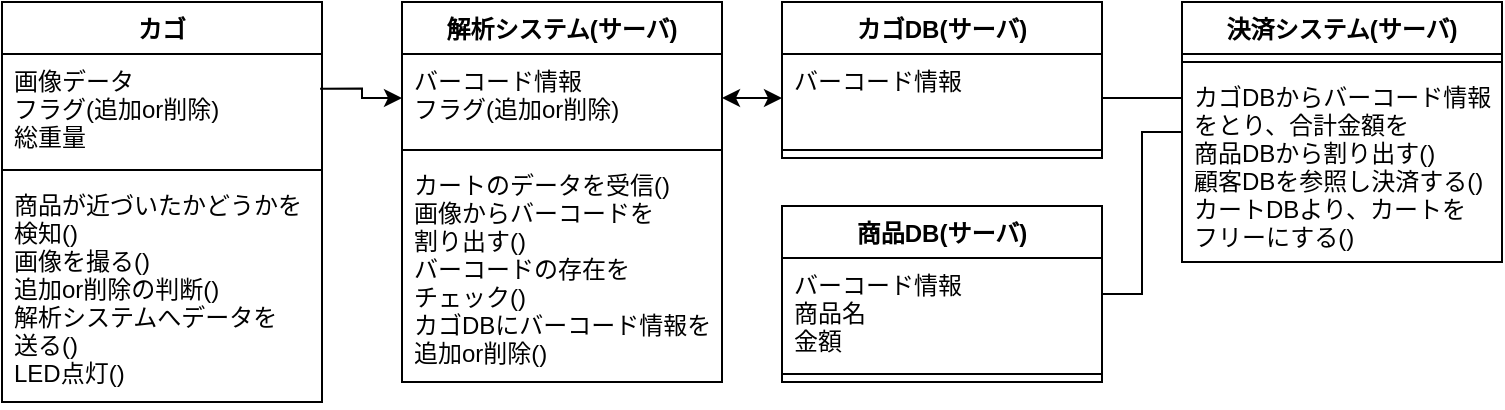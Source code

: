 <mxfile type="device" version="12.5.5"><diagram id="njlq3Z2JnN10kW3G0Xcr" name="ページ1"><mxGraphModel grid="1" dx="2249" dy="2121" gridSize="10" guides="1" tooltips="1" connect="1" arrows="1" fold="1" page="1" pageScale="1" pageWidth="827" pageHeight="1169" math="0" shadow="0"><root><mxCell id="0"/><mxCell id="1" parent="0"/><mxCell id="XS1uHFeEIhfnZQqHb-zm-21" value="カゴ" parent="1" style="swimlane;fontStyle=1;align=center;verticalAlign=top;childLayout=stackLayout;horizontal=1;startSize=26;horizontalStack=0;resizeParent=1;resizeParentMax=0;resizeLast=0;collapsible=1;marginBottom=0;" vertex="1"><mxGeometry as="geometry" x="-660" y="-660" width="160" height="200"/></mxCell><mxCell id="XS1uHFeEIhfnZQqHb-zm-22" value="画像データ&#10;フラグ(追加or削除)&#10;総重量" parent="XS1uHFeEIhfnZQqHb-zm-21" style="text;strokeColor=none;fillColor=none;align=left;verticalAlign=top;spacingLeft=4;spacingRight=4;overflow=hidden;rotatable=0;points=[[0,0.5],[1,0.5]];portConstraint=eastwest;" vertex="1"><mxGeometry as="geometry" y="26" width="160" height="54"/></mxCell><mxCell id="XS1uHFeEIhfnZQqHb-zm-23" value="" parent="XS1uHFeEIhfnZQqHb-zm-21" style="line;strokeWidth=1;fillColor=none;align=left;verticalAlign=middle;spacingTop=-1;spacingLeft=3;spacingRight=3;rotatable=0;labelPosition=right;points=[];portConstraint=eastwest;" vertex="1"><mxGeometry as="geometry" y="80" width="160" height="8"/></mxCell><mxCell id="XS1uHFeEIhfnZQqHb-zm-24" value="商品が近づいたかどうかを&#10;検知()&#10;画像を撮る()&#10;追加or削除の判断()&#10;解析システムへデータを&#10;送る()&#10;LED点灯()" parent="XS1uHFeEIhfnZQqHb-zm-21" style="text;strokeColor=none;fillColor=none;align=left;verticalAlign=top;spacingLeft=4;spacingRight=4;overflow=hidden;rotatable=0;points=[[0,0.5],[1,0.5]];portConstraint=eastwest;" vertex="1"><mxGeometry as="geometry" y="88" width="160" height="112"/></mxCell><mxCell id="XS1uHFeEIhfnZQqHb-zm-25" value="解析システム(サーバ)" parent="1" style="swimlane;fontStyle=1;align=center;verticalAlign=top;childLayout=stackLayout;horizontal=1;startSize=26;horizontalStack=0;resizeParent=1;resizeParentMax=0;resizeLast=0;collapsible=1;marginBottom=0;" vertex="1"><mxGeometry as="geometry" x="-460" y="-660" width="160" height="190"><mxRectangle as="alternateBounds" x="240" y="265" width="100" height="26"/></mxGeometry></mxCell><mxCell id="XS1uHFeEIhfnZQqHb-zm-26" value="バーコード情報&#10;フラグ(追加or削除)" parent="XS1uHFeEIhfnZQqHb-zm-25" style="text;strokeColor=none;fillColor=none;align=left;verticalAlign=top;spacingLeft=4;spacingRight=4;overflow=hidden;rotatable=0;points=[[0,0.5],[1,0.5]];portConstraint=eastwest;" vertex="1"><mxGeometry as="geometry" y="26" width="160" height="44"/></mxCell><mxCell id="XS1uHFeEIhfnZQqHb-zm-27" value="" parent="XS1uHFeEIhfnZQqHb-zm-25" style="line;strokeWidth=1;fillColor=none;align=left;verticalAlign=middle;spacingTop=-1;spacingLeft=3;spacingRight=3;rotatable=0;labelPosition=right;points=[];portConstraint=eastwest;" vertex="1"><mxGeometry as="geometry" y="70" width="160" height="8"/></mxCell><mxCell id="XS1uHFeEIhfnZQqHb-zm-28" value="カートのデータを受信()&#10;画像からバーコードを&#10;割り出す()&#10;バーコードの存在を&#10;チェック()&#10;カゴDBにバーコード情報を&#10;追加or削除()" parent="XS1uHFeEIhfnZQqHb-zm-25" style="text;strokeColor=none;fillColor=none;align=left;verticalAlign=top;spacingLeft=4;spacingRight=4;overflow=hidden;rotatable=0;points=[[0,0.5],[1,0.5]];portConstraint=eastwest;" vertex="1"><mxGeometry as="geometry" y="78" width="160" height="112"/></mxCell><mxCell id="XS1uHFeEIhfnZQqHb-zm-29" value="カゴDB(サーバ)" parent="1" style="swimlane;fontStyle=1;align=center;verticalAlign=top;childLayout=stackLayout;horizontal=1;startSize=26;horizontalStack=0;resizeParent=1;resizeParentMax=0;resizeLast=0;collapsible=1;marginBottom=0;" vertex="1"><mxGeometry as="geometry" x="-270" y="-660" width="160" height="78"/></mxCell><mxCell id="XS1uHFeEIhfnZQqHb-zm-30" value="バーコード情報" parent="XS1uHFeEIhfnZQqHb-zm-29" style="text;strokeColor=none;fillColor=none;align=left;verticalAlign=top;spacingLeft=4;spacingRight=4;overflow=hidden;rotatable=0;points=[[0,0.5],[1,0.5]];portConstraint=eastwest;" vertex="1"><mxGeometry as="geometry" y="26" width="160" height="44"/></mxCell><mxCell id="XS1uHFeEIhfnZQqHb-zm-31" value="" parent="XS1uHFeEIhfnZQqHb-zm-29" style="line;strokeWidth=1;fillColor=none;align=left;verticalAlign=middle;spacingTop=-1;spacingLeft=3;spacingRight=3;rotatable=0;labelPosition=right;points=[];portConstraint=eastwest;" vertex="1"><mxGeometry as="geometry" y="70" width="160" height="8"/></mxCell><mxCell id="XS1uHFeEIhfnZQqHb-zm-32" value="" parent="1" style="edgeStyle=orthogonalEdgeStyle;rounded=0;orthogonalLoop=1;jettySize=auto;html=1;endArrow=none;endFill=0;" source="XS1uHFeEIhfnZQqHb-zm-33" edge="1" target="XS1uHFeEIhfnZQqHb-zm-36"><mxGeometry as="geometry" relative="1"/></mxCell><mxCell id="XS1uHFeEIhfnZQqHb-zm-33" value="決済システム(サーバ)" parent="1" style="swimlane;fontStyle=1;align=center;verticalAlign=top;childLayout=stackLayout;horizontal=1;startSize=26;horizontalStack=0;resizeParent=1;resizeParentMax=0;resizeLast=0;collapsible=1;marginBottom=0;" vertex="1"><mxGeometry as="geometry" x="-70" y="-660" width="160" height="130"/></mxCell><mxCell id="XS1uHFeEIhfnZQqHb-zm-34" value="" parent="XS1uHFeEIhfnZQqHb-zm-33" style="line;strokeWidth=1;fillColor=none;align=left;verticalAlign=middle;spacingTop=-1;spacingLeft=3;spacingRight=3;rotatable=0;labelPosition=right;points=[];portConstraint=eastwest;" vertex="1"><mxGeometry as="geometry" y="26" width="160" height="8"/></mxCell><mxCell id="XS1uHFeEIhfnZQqHb-zm-35" value="カゴDBからバーコード情報&#10;をとり、合計金額を&#10;商品DBから割り出す()&#10;顧客DBを参照し決済する()&#10;カートDBより、カートを&#10;フリーにする()" parent="XS1uHFeEIhfnZQqHb-zm-33" style="text;strokeColor=none;fillColor=none;align=left;verticalAlign=top;spacingLeft=4;spacingRight=4;overflow=hidden;rotatable=0;points=[[0,0.5],[1,0.5]];portConstraint=eastwest;" vertex="1"><mxGeometry as="geometry" y="34" width="160" height="96"/></mxCell><mxCell id="XS1uHFeEIhfnZQqHb-zm-36" value="商品DB(サーバ)" parent="1" style="swimlane;fontStyle=1;align=center;verticalAlign=top;childLayout=stackLayout;horizontal=1;startSize=26;horizontalStack=0;resizeParent=1;resizeParentMax=0;resizeLast=0;collapsible=1;marginBottom=0;" vertex="1"><mxGeometry as="geometry" x="-270" y="-558" width="160" height="88"/></mxCell><mxCell id="XS1uHFeEIhfnZQqHb-zm-37" value="バーコード情報&#10;商品名&#10;金額" parent="XS1uHFeEIhfnZQqHb-zm-36" style="text;strokeColor=none;fillColor=none;align=left;verticalAlign=top;spacingLeft=4;spacingRight=4;overflow=hidden;rotatable=0;points=[[0,0.5],[1,0.5]];portConstraint=eastwest;" vertex="1"><mxGeometry as="geometry" y="26" width="160" height="54"/></mxCell><mxCell id="XS1uHFeEIhfnZQqHb-zm-38" value="" parent="XS1uHFeEIhfnZQqHb-zm-36" style="line;strokeWidth=1;fillColor=none;align=left;verticalAlign=middle;spacingTop=-1;spacingLeft=3;spacingRight=3;rotatable=0;labelPosition=right;points=[];portConstraint=eastwest;" vertex="1"><mxGeometry as="geometry" y="80" width="160" height="8"/></mxCell><mxCell id="XS1uHFeEIhfnZQqHb-zm-39" parent="1" style="edgeStyle=orthogonalEdgeStyle;rounded=0;orthogonalLoop=1;jettySize=auto;html=1;exitX=0.994;exitY=0.321;exitDx=0;exitDy=0;entryX=0;entryY=0.5;entryDx=0;entryDy=0;exitPerimeter=0;" source="XS1uHFeEIhfnZQqHb-zm-22" edge="1" target="XS1uHFeEIhfnZQqHb-zm-26"><mxGeometry as="geometry" relative="1"/></mxCell><mxCell id="XS1uHFeEIhfnZQqHb-zm-40" parent="1" style="edgeStyle=orthogonalEdgeStyle;rounded=0;orthogonalLoop=1;jettySize=auto;html=1;exitX=1;exitY=0.5;exitDx=0;exitDy=0;entryX=0;entryY=0.5;entryDx=0;entryDy=0;endArrow=classic;endFill=1;startArrow=classic;startFill=1;" source="XS1uHFeEIhfnZQqHb-zm-26" edge="1" target="XS1uHFeEIhfnZQqHb-zm-30"><mxGeometry as="geometry" relative="1"/></mxCell><mxCell id="XS1uHFeEIhfnZQqHb-zm-41" parent="1" style="edgeStyle=orthogonalEdgeStyle;rounded=0;orthogonalLoop=1;jettySize=auto;html=1;exitX=1;exitY=0.5;exitDx=0;exitDy=0;entryX=0;entryY=0.5;entryDx=0;entryDy=0;endArrow=none;endFill=0;" source="XS1uHFeEIhfnZQqHb-zm-30" edge="1"><mxGeometry as="geometry" relative="1"><mxPoint as="targetPoint" x="-70" y="-612"/></mxGeometry></mxCell></root></mxGraphModel></diagram></mxfile>